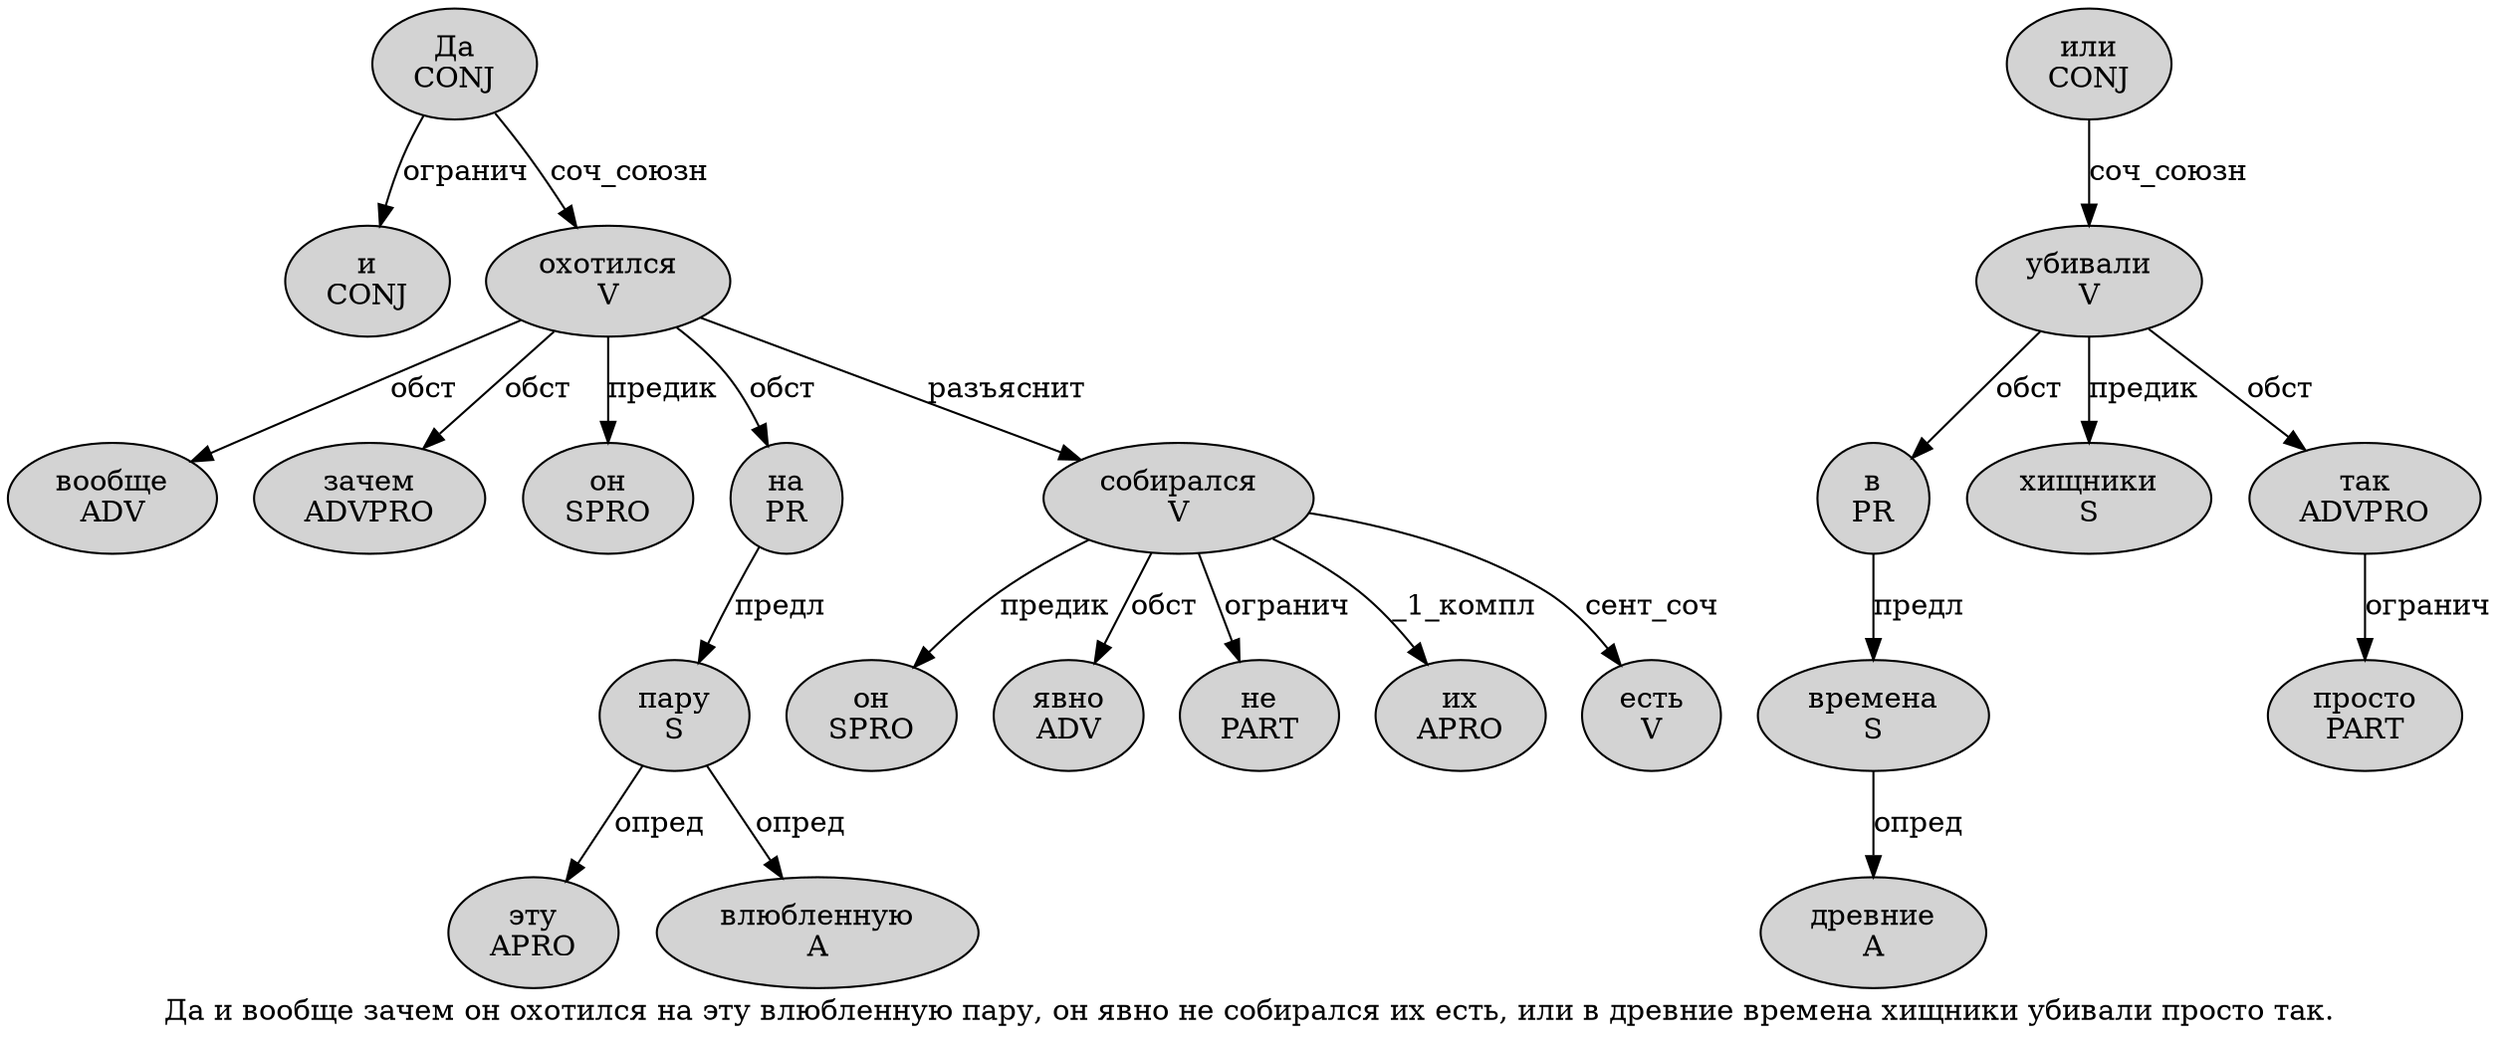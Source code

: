 digraph SENTENCE_4849 {
	graph [label="Да и вообще зачем он охотился на эту влюбленную пару, он явно не собирался их есть, или в древние времена хищники убивали просто так."]
	node [style=filled]
		0 [label="Да
CONJ" color="" fillcolor=lightgray penwidth=1 shape=ellipse]
		1 [label="и
CONJ" color="" fillcolor=lightgray penwidth=1 shape=ellipse]
		2 [label="вообще
ADV" color="" fillcolor=lightgray penwidth=1 shape=ellipse]
		3 [label="зачем
ADVPRO" color="" fillcolor=lightgray penwidth=1 shape=ellipse]
		4 [label="он
SPRO" color="" fillcolor=lightgray penwidth=1 shape=ellipse]
		5 [label="охотился
V" color="" fillcolor=lightgray penwidth=1 shape=ellipse]
		6 [label="на
PR" color="" fillcolor=lightgray penwidth=1 shape=ellipse]
		7 [label="эту
APRO" color="" fillcolor=lightgray penwidth=1 shape=ellipse]
		8 [label="влюбленную
A" color="" fillcolor=lightgray penwidth=1 shape=ellipse]
		9 [label="пару
S" color="" fillcolor=lightgray penwidth=1 shape=ellipse]
		11 [label="он
SPRO" color="" fillcolor=lightgray penwidth=1 shape=ellipse]
		12 [label="явно
ADV" color="" fillcolor=lightgray penwidth=1 shape=ellipse]
		13 [label="не
PART" color="" fillcolor=lightgray penwidth=1 shape=ellipse]
		14 [label="собирался
V" color="" fillcolor=lightgray penwidth=1 shape=ellipse]
		15 [label="их
APRO" color="" fillcolor=lightgray penwidth=1 shape=ellipse]
		16 [label="есть
V" color="" fillcolor=lightgray penwidth=1 shape=ellipse]
		18 [label="или
CONJ" color="" fillcolor=lightgray penwidth=1 shape=ellipse]
		19 [label="в
PR" color="" fillcolor=lightgray penwidth=1 shape=ellipse]
		20 [label="древние
A" color="" fillcolor=lightgray penwidth=1 shape=ellipse]
		21 [label="времена
S" color="" fillcolor=lightgray penwidth=1 shape=ellipse]
		22 [label="хищники
S" color="" fillcolor=lightgray penwidth=1 shape=ellipse]
		23 [label="убивали
V" color="" fillcolor=lightgray penwidth=1 shape=ellipse]
		24 [label="просто
PART" color="" fillcolor=lightgray penwidth=1 shape=ellipse]
		25 [label="так
ADVPRO" color="" fillcolor=lightgray penwidth=1 shape=ellipse]
			0 -> 1 [label="огранич"]
			0 -> 5 [label="соч_союзн"]
			23 -> 19 [label="обст"]
			23 -> 22 [label="предик"]
			23 -> 25 [label="обст"]
			18 -> 23 [label="соч_союзн"]
			6 -> 9 [label="предл"]
			9 -> 7 [label="опред"]
			9 -> 8 [label="опред"]
			5 -> 2 [label="обст"]
			5 -> 3 [label="обст"]
			5 -> 4 [label="предик"]
			5 -> 6 [label="обст"]
			5 -> 14 [label="разъяснит"]
			19 -> 21 [label="предл"]
			25 -> 24 [label="огранич"]
			14 -> 11 [label="предик"]
			14 -> 12 [label="обст"]
			14 -> 13 [label="огранич"]
			14 -> 15 [label="_1_компл"]
			14 -> 16 [label="сент_соч"]
			21 -> 20 [label="опред"]
}